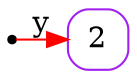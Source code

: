 digraph G {
  rankdir=LR;
  edge[arrowhead=none,arrowtail=none];
  node[fixedsize=true,shape=circle]
  size="9.201041666666667,5.219270833333334";
  labeldistance=0;
  nodesep=.175;
  ranksep=.175;

 nd1[shape=point];
   nd36[label="2",tooltip="nd36-ConstGraph",style=rounded,orientation=90,shape=square,width=.4,height=.4,color="purple"];

  nd1->nd36[label="y",tailport=e,headport=w,color=red,arrowhead=normal];
}